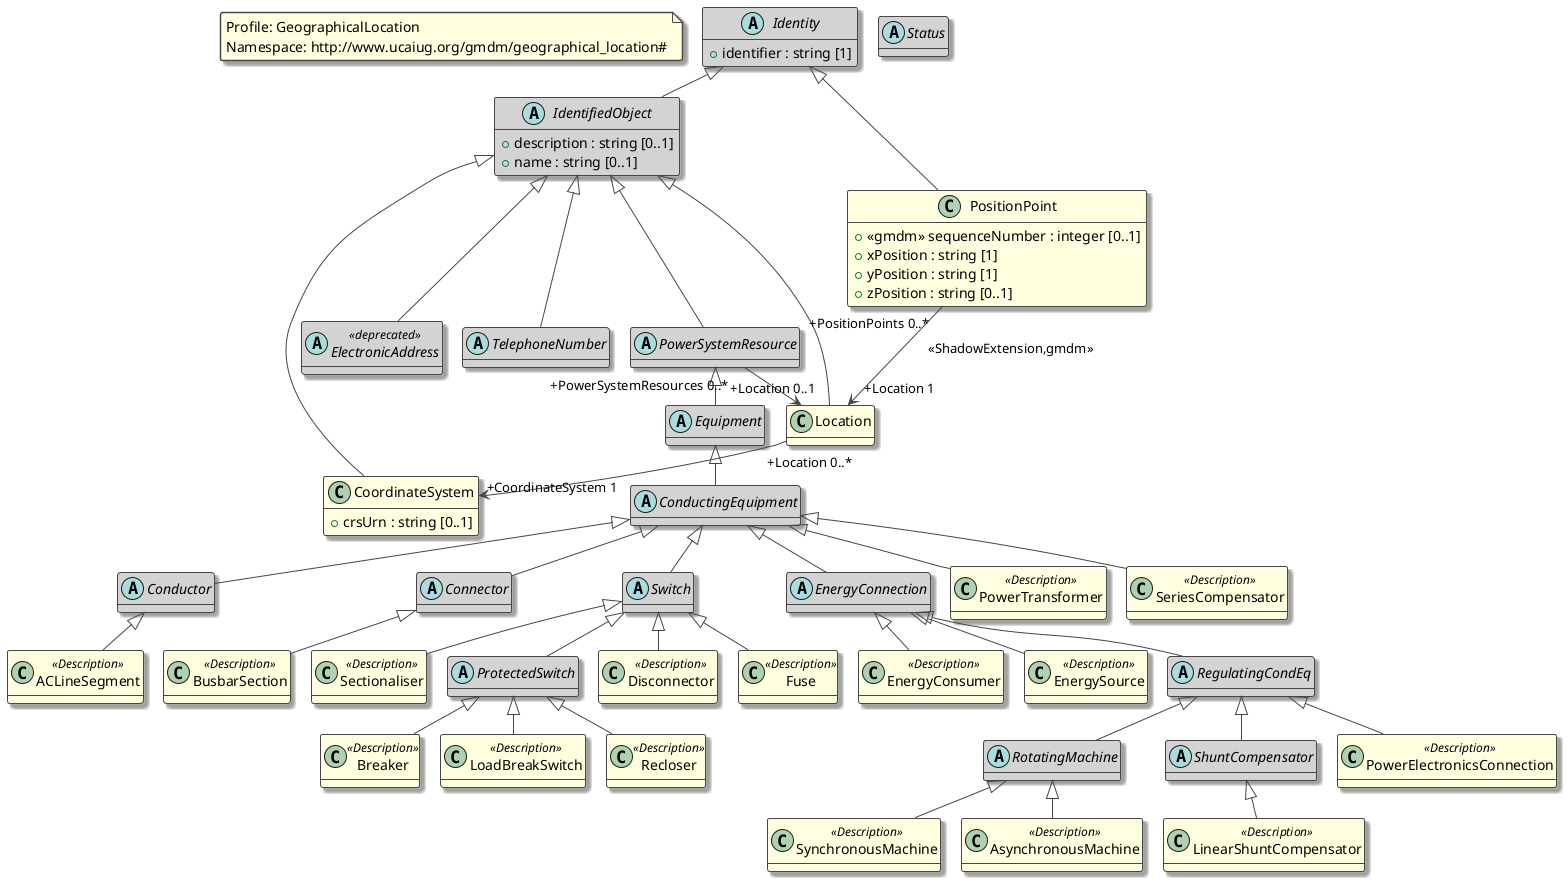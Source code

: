 @startuml
top to bottom direction
hide empty methods

' Here we adjust the horizontal spacing for better spatial rendering (the PlantUML default is ~20)
skinparam nodesep 20
' Here we adjust the vertical spacing for better spatial rendering (the PlantUML default is ~30)
skinparam ranksep 30

skinparam BackgroundColor #FFFFFF
skinparam shadowing false
skinparam RoundCorner 5
skinparam BorderColor #454645
skinparam ArrowColor #454645
skinparam FontColor #000000

skinparam class {
  ' Concrete classes style definition
  BackgroundColor #FFFFE0
  FontColor #000000
  AttributeFontColor #000000
  StereotypeFontColor #000000
  HeaderFontColor #000000
  BorderColor #454645
  BorderThickness 1
  
  ' Abstract classes style definition
  BackgroundColor<<abstract>> #D3D3D3
  FontColor<<abstract>> #000000
  AttributeFontColor<<abstract>> #000000
  StereotypeFontColor<<abstract>> #000000
  HeaderFontColor<<abstract>> #000000
  BorderColor<<abstract>> #454645
  BorderThickness<<abstract>> 1
  
  ' Enumerations style definition
  BackgroundColor<<enumeration>> #90EE90
  FontColor<<enumeration>> #000000
  AttributeFontColor<<enumeration>> #000000
  StereotypeFontColor<<enumeration>> #000000
  HeaderFontColor <<enumeration>> #000000
  BorderColor<<enumeration>> #454645
  BorderThickness<<enumeration>> 1
  
  ' CIMDatatypes style definition
  BackgroundColor<<CIMDatatype>> #FFEBCD
  FontColor<<CIMDatatype>> #000000
  AttributeFontColor<<CIMDatatype>> #000000
  StereotypeFontColor<<CIMDatatype>> #000000
  HeaderFontColor<<CIMDatatype>> #000000
  BorderColor<<CIMDatatype>> #454645
  BorderThickness<<CIMDatatype>> 1
  
  ' Compound classes style definition
  BackgroundColor<<Compound>> #FFEBCD
  FontColor<<Compound>> #000000
  AttributeFontColor<<Compound>> #000000
  StereotypeFontColor<<Compound>> #000000
  HeaderFontColor<<Compound>> #000000
  BorderColor<<Compound>> #454645
  BorderThickness<<Compound>> 1
  
  ' Primitive classes style definition
  BackgroundColor<<Primitive>> #E6E6FF
  FontColor<<Primitive>> #000000
  AttributeFontColor<<Primitive>> #000000
  StereotypeFontColor<<Primitive>> #000000
  HeaderFontColor<<Primitive>> #000000
  BorderColor<<Primitive>> #454645
  BorderThickness<<Primitive>> 1
  
  ' Errors classes style definition
  BackgroundColor<<error>> #FFC0CB
  FontColor<<error>> #000000
  AttributeFontColor<<error>> #000000
  StereotypeFontColor<<error>> #000000
  HeaderFontColor<<error>> #000000
  BorderColor<<error>> #454645
  BorderThickness<<error>> 1
}
skinparam shadowing true

hide <<abstract>> stereotype
hide <<error>> stereotype


skinparam note {
  BorderColor #454645
  BorderThickness 1.5
  FontSize 14
  Font Bold
  FontColor #000000
}
' Add a note towards the upper left corner of the diagram
note as GeographicalLocationNote #lightyellow
   Profile: GeographicalLocation
   Namespace: http://www.ucaiug.org/gmdm/geographical_location#
end note

' ACLineSegment inherits from Conductor
class ACLineSegment <<Description>>  {
}

Conductor <|-- ACLineSegment

' AsynchronousMachine inherits from RotatingMachine
class AsynchronousMachine <<Description>>  {
}

RotatingMachine <|-- AsynchronousMachine

' Breaker inherits from ProtectedSwitch
class Breaker <<Description>>  {
}

ProtectedSwitch <|-- Breaker

' BusbarSection inherits from Connector
class BusbarSection <<Description>>  {
}

Connector <|-- BusbarSection

' ConductingEquipment inherits from Equipment
abstract class ConductingEquipment  <<abstract>> {
}

Equipment <|-- ConductingEquipment

' Conductor inherits from ConductingEquipment
abstract class Conductor  <<abstract>> {
}

ConductingEquipment <|-- Conductor

' Connector inherits from ConductingEquipment
abstract class Connector  <<abstract>> {
}

ConductingEquipment <|-- Connector

' CoordinateSystem inherits from IdentifiedObject
class CoordinateSystem   {
   +crsUrn : string [0..1]
}

IdentifiedObject <|-- CoordinateSystem

' Disconnector inherits from Switch
class Disconnector <<Description>>  {
}

Switch <|-- Disconnector

' ElectronicAddress inherits from IdentifiedObject
abstract class ElectronicAddress <<deprecated>> <<abstract>> {
}

IdentifiedObject <|-- ElectronicAddress

' EnergyConnection inherits from ConductingEquipment
abstract class EnergyConnection  <<abstract>> {
}

ConductingEquipment <|-- EnergyConnection

' EnergyConsumer inherits from EnergyConnection
class EnergyConsumer <<Description>>  {
}

EnergyConnection <|-- EnergyConsumer

' EnergySource inherits from EnergyConnection
class EnergySource <<Description>>  {
}

EnergyConnection <|-- EnergySource

' Equipment inherits from PowerSystemResource
abstract class Equipment  <<abstract>> {
}

PowerSystemResource <|-- Equipment

' Fuse inherits from Switch
class Fuse <<Description>>  {
}

Switch <|-- Fuse

' IdentifiedObject inherits from Identity
abstract class IdentifiedObject  <<abstract>> {
   +description : string [0..1]
   +name : string [0..1]
}

Identity <|-- IdentifiedObject

' Identity
abstract class Identity  <<abstract>> {
   +identifier : string [1]
}


' LinearShuntCompensator inherits from ShuntCompensator
class LinearShuntCompensator <<Description>>  {
}

ShuntCompensator <|-- LinearShuntCompensator

' LoadBreakSwitch inherits from ProtectedSwitch
class LoadBreakSwitch <<Description>>  {
}

ProtectedSwitch <|-- LoadBreakSwitch

' Location inherits from IdentifiedObject
class Location   {
}

IdentifiedObject <|-- Location
Location "+Location 0..*" --> "+CoordinateSystem 1" CoordinateSystem

' PositionPoint inherits from Identity
class PositionPoint   {
   +<<gmdm>> sequenceNumber : integer [0..1]
   +xPosition : string [1]
   +yPosition : string [1]
   +zPosition : string [0..1]
}

Identity <|-- PositionPoint
PositionPoint "+PositionPoints 0..*" --> "+Location 1" Location : <<ShadowExtension,gmdm>>

' PowerElectronicsConnection inherits from RegulatingCondEq
class PowerElectronicsConnection <<Description>>  {
}

RegulatingCondEq <|-- PowerElectronicsConnection

' PowerSystemResource inherits from IdentifiedObject
abstract class PowerSystemResource  <<abstract>> {
}

IdentifiedObject <|-- PowerSystemResource
PowerSystemResource "+PowerSystemResources 0..*" --> "+Location 0..1" Location

' PowerTransformer inherits from ConductingEquipment
class PowerTransformer <<Description>>  {
}

ConductingEquipment <|-- PowerTransformer

' ProtectedSwitch inherits from Switch
abstract class ProtectedSwitch  <<abstract>> {
}

Switch <|-- ProtectedSwitch

' Recloser inherits from ProtectedSwitch
class Recloser <<Description>>  {
}

ProtectedSwitch <|-- Recloser

' RegulatingCondEq inherits from EnergyConnection
abstract class RegulatingCondEq  <<abstract>> {
}

EnergyConnection <|-- RegulatingCondEq

' RotatingMachine inherits from RegulatingCondEq
abstract class RotatingMachine  <<abstract>> {
}

RegulatingCondEq <|-- RotatingMachine

' Sectionaliser inherits from Switch
class Sectionaliser <<Description>>  {
}

Switch <|-- Sectionaliser

' SeriesCompensator inherits from ConductingEquipment
class SeriesCompensator <<Description>>  {
}

ConductingEquipment <|-- SeriesCompensator

' ShuntCompensator inherits from RegulatingCondEq
abstract class ShuntCompensator  <<abstract>> {
}

RegulatingCondEq <|-- ShuntCompensator

' Status
abstract class Status  <<abstract>> {
}


' Switch inherits from ConductingEquipment
abstract class Switch  <<abstract>> {
}

ConductingEquipment <|-- Switch

' SynchronousMachine inherits from RotatingMachine
class SynchronousMachine <<Description>>  {
}

RotatingMachine <|-- SynchronousMachine

' TelephoneNumber inherits from IdentifiedObject
abstract class TelephoneNumber  <<abstract>> {
}

IdentifiedObject <|-- TelephoneNumber

@enduml
